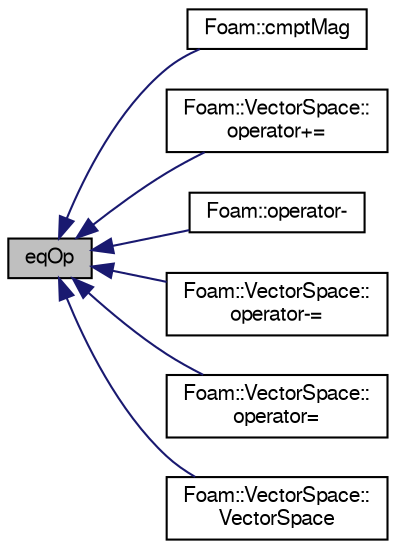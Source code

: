 digraph "eqOp"
{
  bgcolor="transparent";
  edge [fontname="FreeSans",fontsize="10",labelfontname="FreeSans",labelfontsize="10"];
  node [fontname="FreeSans",fontsize="10",shape=record];
  rankdir="LR";
  Node1 [label="eqOp",height=0.2,width=0.4,color="black", fillcolor="grey75", style="filled" fontcolor="black"];
  Node1 -> Node2 [dir="back",color="midnightblue",fontsize="10",style="solid",fontname="FreeSans"];
  Node2 [label="Foam::cmptMag",height=0.2,width=0.4,color="black",URL="$a10237.html#a8ba1239517ddf019b331782c9adc8540"];
  Node1 -> Node3 [dir="back",color="midnightblue",fontsize="10",style="solid",fontname="FreeSans"];
  Node3 [label="Foam::VectorSpace::\loperator+=",height=0.2,width=0.4,color="black",URL="$a02717.html#adec7cd3c104f69be66dad91d3ff04ffa"];
  Node1 -> Node4 [dir="back",color="midnightblue",fontsize="10",style="solid",fontname="FreeSans"];
  Node4 [label="Foam::operator-",height=0.2,width=0.4,color="black",URL="$a10237.html#a3307809f0f83104b779c6f56aa76ee41"];
  Node1 -> Node5 [dir="back",color="midnightblue",fontsize="10",style="solid",fontname="FreeSans"];
  Node5 [label="Foam::VectorSpace::\loperator-=",height=0.2,width=0.4,color="black",URL="$a02717.html#a6365cf95d95c759853dc953930146656"];
  Node1 -> Node6 [dir="back",color="midnightblue",fontsize="10",style="solid",fontname="FreeSans"];
  Node6 [label="Foam::VectorSpace::\loperator=",height=0.2,width=0.4,color="black",URL="$a02717.html#a1d7fe7b059561f395cdb6cf959944f34"];
  Node1 -> Node7 [dir="back",color="midnightblue",fontsize="10",style="solid",fontname="FreeSans"];
  Node7 [label="Foam::VectorSpace::\lVectorSpace",height=0.2,width=0.4,color="black",URL="$a02717.html#a3a84c84d4c4c91f1d2649a4421325023",tooltip="Construct as copy. "];
}

